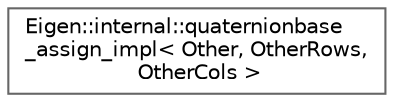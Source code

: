 digraph "Graphical Class Hierarchy"
{
 // LATEX_PDF_SIZE
  bgcolor="transparent";
  edge [fontname=Helvetica,fontsize=10,labelfontname=Helvetica,labelfontsize=10];
  node [fontname=Helvetica,fontsize=10,shape=box,height=0.2,width=0.4];
  rankdir="LR";
  Node0 [id="Node000000",label="Eigen::internal::quaternionbase\l_assign_impl\< Other, OtherRows,\l OtherCols \>",height=0.2,width=0.4,color="grey40", fillcolor="white", style="filled",URL="$structEigen_1_1internal_1_1quaternionbase__assign__impl.html",tooltip=" "];
}
